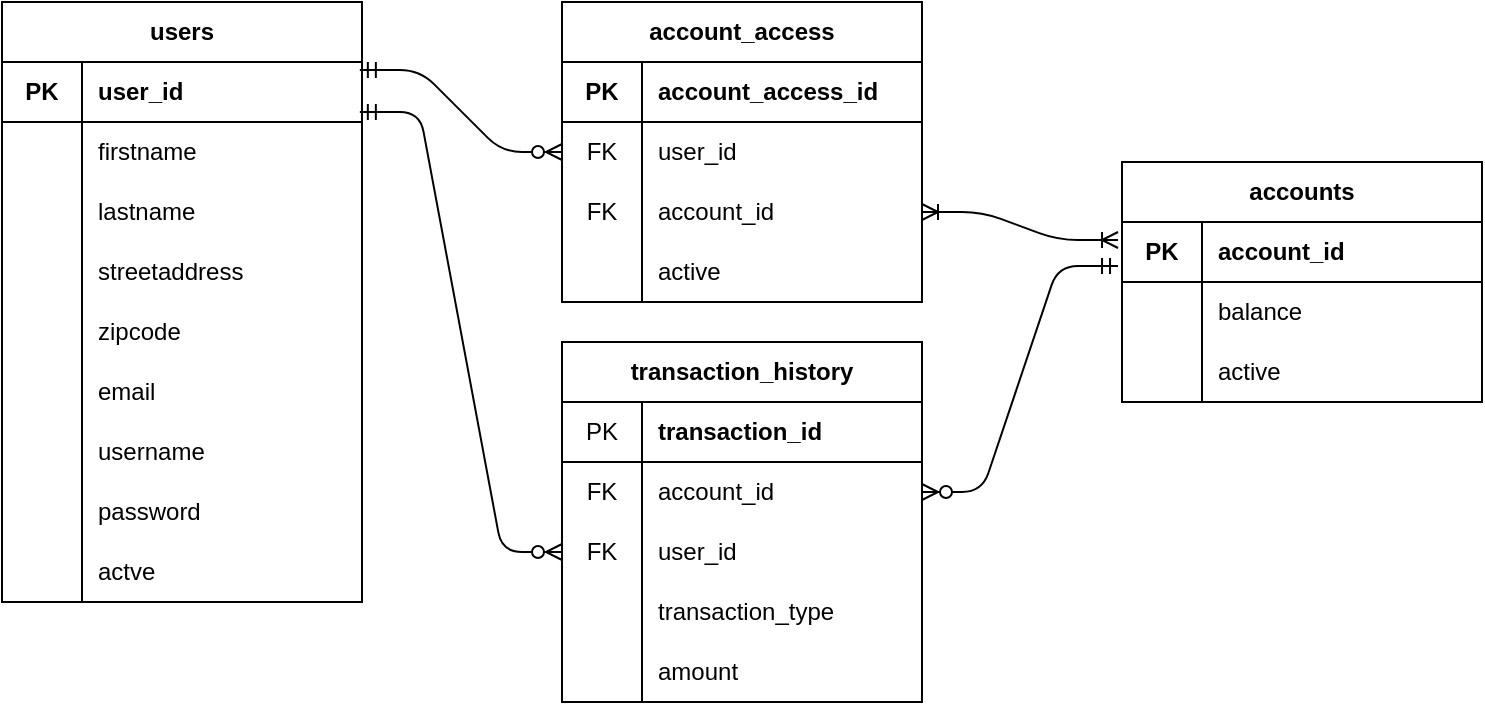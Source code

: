 <mxfile version="14.6.11" type="device"><diagram id="R2lEEEUBdFMjLlhIrx00" name="Page-1"><mxGraphModel dx="1350" dy="804" grid="1" gridSize="10" guides="1" tooltips="1" connect="1" arrows="1" fold="1" page="1" pageScale="1" pageWidth="850" pageHeight="1100" math="0" shadow="0" extFonts="Permanent Marker^https://fonts.googleapis.com/css?family=Permanent+Marker"><root><mxCell id="0"/><mxCell id="1" parent="0"/><mxCell id="9d5uCt87RoSM6-vjk2kU-55" value="users" style="shape=table;html=1;whiteSpace=wrap;startSize=30;container=1;collapsible=0;childLayout=tableLayout;fixedRows=1;rowLines=0;fontStyle=1;align=center;" vertex="1" parent="1"><mxGeometry x="60" y="150" width="180" height="300" as="geometry"/></mxCell><mxCell id="9d5uCt87RoSM6-vjk2kU-56" value="" style="shape=partialRectangle;html=1;whiteSpace=wrap;collapsible=0;dropTarget=0;pointerEvents=0;fillColor=none;top=0;left=0;bottom=1;right=0;points=[[0,0.5],[1,0.5]];portConstraint=eastwest;" vertex="1" parent="9d5uCt87RoSM6-vjk2kU-55"><mxGeometry y="30" width="180" height="30" as="geometry"/></mxCell><mxCell id="9d5uCt87RoSM6-vjk2kU-57" value="PK" style="shape=partialRectangle;html=1;whiteSpace=wrap;connectable=0;fillColor=none;top=0;left=0;bottom=0;right=0;overflow=hidden;fontStyle=1" vertex="1" parent="9d5uCt87RoSM6-vjk2kU-56"><mxGeometry width="40" height="30" as="geometry"/></mxCell><mxCell id="9d5uCt87RoSM6-vjk2kU-58" value="user_id" style="shape=partialRectangle;html=1;whiteSpace=wrap;connectable=0;fillColor=none;top=0;left=0;bottom=0;right=0;align=left;spacingLeft=6;overflow=hidden;fontStyle=1" vertex="1" parent="9d5uCt87RoSM6-vjk2kU-56"><mxGeometry x="40" width="140" height="30" as="geometry"/></mxCell><mxCell id="9d5uCt87RoSM6-vjk2kU-59" value="" style="shape=partialRectangle;html=1;whiteSpace=wrap;collapsible=0;dropTarget=0;pointerEvents=0;fillColor=none;top=0;left=0;bottom=0;right=0;points=[[0,0.5],[1,0.5]];portConstraint=eastwest;" vertex="1" parent="9d5uCt87RoSM6-vjk2kU-55"><mxGeometry y="60" width="180" height="30" as="geometry"/></mxCell><mxCell id="9d5uCt87RoSM6-vjk2kU-60" value="" style="shape=partialRectangle;html=1;whiteSpace=wrap;connectable=0;fillColor=none;top=0;left=0;bottom=0;right=0;overflow=hidden;" vertex="1" parent="9d5uCt87RoSM6-vjk2kU-59"><mxGeometry width="40" height="30" as="geometry"/></mxCell><mxCell id="9d5uCt87RoSM6-vjk2kU-61" value="firstname" style="shape=partialRectangle;html=1;whiteSpace=wrap;connectable=0;fillColor=none;top=0;left=0;bottom=0;right=0;align=left;spacingLeft=6;overflow=hidden;" vertex="1" parent="9d5uCt87RoSM6-vjk2kU-59"><mxGeometry x="40" width="140" height="30" as="geometry"/></mxCell><mxCell id="9d5uCt87RoSM6-vjk2kU-62" value="" style="shape=partialRectangle;html=1;whiteSpace=wrap;collapsible=0;dropTarget=0;pointerEvents=0;fillColor=none;top=0;left=0;bottom=0;right=0;points=[[0,0.5],[1,0.5]];portConstraint=eastwest;" vertex="1" parent="9d5uCt87RoSM6-vjk2kU-55"><mxGeometry y="90" width="180" height="30" as="geometry"/></mxCell><mxCell id="9d5uCt87RoSM6-vjk2kU-63" value="" style="shape=partialRectangle;html=1;whiteSpace=wrap;connectable=0;fillColor=none;top=0;left=0;bottom=0;right=0;overflow=hidden;" vertex="1" parent="9d5uCt87RoSM6-vjk2kU-62"><mxGeometry width="40" height="30" as="geometry"/></mxCell><mxCell id="9d5uCt87RoSM6-vjk2kU-64" value="lastname" style="shape=partialRectangle;html=1;whiteSpace=wrap;connectable=0;fillColor=none;top=0;left=0;bottom=0;right=0;align=left;spacingLeft=6;overflow=hidden;" vertex="1" parent="9d5uCt87RoSM6-vjk2kU-62"><mxGeometry x="40" width="140" height="30" as="geometry"/></mxCell><mxCell id="9d5uCt87RoSM6-vjk2kU-69" value="" style="shape=partialRectangle;html=1;whiteSpace=wrap;collapsible=0;dropTarget=0;pointerEvents=0;fillColor=none;top=0;left=0;bottom=0;right=0;points=[[0,0.5],[1,0.5]];portConstraint=eastwest;" vertex="1" parent="9d5uCt87RoSM6-vjk2kU-55"><mxGeometry y="120" width="180" height="30" as="geometry"/></mxCell><mxCell id="9d5uCt87RoSM6-vjk2kU-70" value="" style="shape=partialRectangle;html=1;whiteSpace=wrap;connectable=0;fillColor=none;top=0;left=0;bottom=0;right=0;overflow=hidden;" vertex="1" parent="9d5uCt87RoSM6-vjk2kU-69"><mxGeometry width="40" height="30" as="geometry"/></mxCell><mxCell id="9d5uCt87RoSM6-vjk2kU-71" value="streetaddress" style="shape=partialRectangle;html=1;whiteSpace=wrap;connectable=0;fillColor=none;top=0;left=0;bottom=0;right=0;align=left;spacingLeft=6;overflow=hidden;" vertex="1" parent="9d5uCt87RoSM6-vjk2kU-69"><mxGeometry x="40" width="140" height="30" as="geometry"/></mxCell><mxCell id="9d5uCt87RoSM6-vjk2kU-72" value="" style="shape=partialRectangle;html=1;whiteSpace=wrap;collapsible=0;dropTarget=0;pointerEvents=0;fillColor=none;top=0;left=0;bottom=0;right=0;points=[[0,0.5],[1,0.5]];portConstraint=eastwest;" vertex="1" parent="9d5uCt87RoSM6-vjk2kU-55"><mxGeometry y="150" width="180" height="30" as="geometry"/></mxCell><mxCell id="9d5uCt87RoSM6-vjk2kU-73" value="" style="shape=partialRectangle;html=1;whiteSpace=wrap;connectable=0;fillColor=none;top=0;left=0;bottom=0;right=0;overflow=hidden;" vertex="1" parent="9d5uCt87RoSM6-vjk2kU-72"><mxGeometry width="40" height="30" as="geometry"/></mxCell><mxCell id="9d5uCt87RoSM6-vjk2kU-74" value="zipcode" style="shape=partialRectangle;html=1;whiteSpace=wrap;connectable=0;fillColor=none;top=0;left=0;bottom=0;right=0;align=left;spacingLeft=6;overflow=hidden;" vertex="1" parent="9d5uCt87RoSM6-vjk2kU-72"><mxGeometry x="40" width="140" height="30" as="geometry"/></mxCell><mxCell id="9d5uCt87RoSM6-vjk2kU-75" value="" style="shape=partialRectangle;html=1;whiteSpace=wrap;collapsible=0;dropTarget=0;pointerEvents=0;fillColor=none;top=0;left=0;bottom=0;right=0;points=[[0,0.5],[1,0.5]];portConstraint=eastwest;" vertex="1" parent="9d5uCt87RoSM6-vjk2kU-55"><mxGeometry y="180" width="180" height="30" as="geometry"/></mxCell><mxCell id="9d5uCt87RoSM6-vjk2kU-76" value="" style="shape=partialRectangle;html=1;whiteSpace=wrap;connectable=0;fillColor=none;top=0;left=0;bottom=0;right=0;overflow=hidden;" vertex="1" parent="9d5uCt87RoSM6-vjk2kU-75"><mxGeometry width="40" height="30" as="geometry"/></mxCell><mxCell id="9d5uCt87RoSM6-vjk2kU-77" value="email" style="shape=partialRectangle;html=1;whiteSpace=wrap;connectable=0;fillColor=none;top=0;left=0;bottom=0;right=0;align=left;spacingLeft=6;overflow=hidden;" vertex="1" parent="9d5uCt87RoSM6-vjk2kU-75"><mxGeometry x="40" width="140" height="30" as="geometry"/></mxCell><mxCell id="9d5uCt87RoSM6-vjk2kU-78" value="" style="shape=partialRectangle;html=1;whiteSpace=wrap;collapsible=0;dropTarget=0;pointerEvents=0;fillColor=none;top=0;left=0;bottom=0;right=0;points=[[0,0.5],[1,0.5]];portConstraint=eastwest;" vertex="1" parent="9d5uCt87RoSM6-vjk2kU-55"><mxGeometry y="210" width="180" height="30" as="geometry"/></mxCell><mxCell id="9d5uCt87RoSM6-vjk2kU-79" value="" style="shape=partialRectangle;html=1;whiteSpace=wrap;connectable=0;fillColor=none;top=0;left=0;bottom=0;right=0;overflow=hidden;" vertex="1" parent="9d5uCt87RoSM6-vjk2kU-78"><mxGeometry width="40" height="30" as="geometry"/></mxCell><mxCell id="9d5uCt87RoSM6-vjk2kU-80" value="username" style="shape=partialRectangle;html=1;whiteSpace=wrap;connectable=0;fillColor=none;top=0;left=0;bottom=0;right=0;align=left;spacingLeft=6;overflow=hidden;" vertex="1" parent="9d5uCt87RoSM6-vjk2kU-78"><mxGeometry x="40" width="140" height="30" as="geometry"/></mxCell><mxCell id="9d5uCt87RoSM6-vjk2kU-81" value="" style="shape=partialRectangle;html=1;whiteSpace=wrap;collapsible=0;dropTarget=0;pointerEvents=0;fillColor=none;top=0;left=0;bottom=0;right=0;points=[[0,0.5],[1,0.5]];portConstraint=eastwest;" vertex="1" parent="9d5uCt87RoSM6-vjk2kU-55"><mxGeometry y="240" width="180" height="30" as="geometry"/></mxCell><mxCell id="9d5uCt87RoSM6-vjk2kU-82" value="" style="shape=partialRectangle;html=1;whiteSpace=wrap;connectable=0;fillColor=none;top=0;left=0;bottom=0;right=0;overflow=hidden;" vertex="1" parent="9d5uCt87RoSM6-vjk2kU-81"><mxGeometry width="40" height="30" as="geometry"/></mxCell><mxCell id="9d5uCt87RoSM6-vjk2kU-83" value="password" style="shape=partialRectangle;html=1;whiteSpace=wrap;connectable=0;fillColor=none;top=0;left=0;bottom=0;right=0;align=left;spacingLeft=6;overflow=hidden;" vertex="1" parent="9d5uCt87RoSM6-vjk2kU-81"><mxGeometry x="40" width="140" height="30" as="geometry"/></mxCell><mxCell id="9d5uCt87RoSM6-vjk2kU-84" value="" style="shape=partialRectangle;html=1;whiteSpace=wrap;collapsible=0;dropTarget=0;pointerEvents=0;fillColor=none;top=0;left=0;bottom=0;right=0;points=[[0,0.5],[1,0.5]];portConstraint=eastwest;" vertex="1" parent="9d5uCt87RoSM6-vjk2kU-55"><mxGeometry y="270" width="180" height="30" as="geometry"/></mxCell><mxCell id="9d5uCt87RoSM6-vjk2kU-85" value="" style="shape=partialRectangle;html=1;whiteSpace=wrap;connectable=0;fillColor=none;top=0;left=0;bottom=0;right=0;overflow=hidden;" vertex="1" parent="9d5uCt87RoSM6-vjk2kU-84"><mxGeometry width="40" height="30" as="geometry"/></mxCell><mxCell id="9d5uCt87RoSM6-vjk2kU-86" value="actve" style="shape=partialRectangle;html=1;whiteSpace=wrap;connectable=0;fillColor=none;top=0;left=0;bottom=0;right=0;align=left;spacingLeft=6;overflow=hidden;" vertex="1" parent="9d5uCt87RoSM6-vjk2kU-84"><mxGeometry x="40" width="140" height="30" as="geometry"/></mxCell><mxCell id="9d5uCt87RoSM6-vjk2kU-87" value="account_access" style="shape=table;html=1;whiteSpace=wrap;startSize=30;container=1;collapsible=0;childLayout=tableLayout;fixedRows=1;rowLines=0;fontStyle=1;align=center;" vertex="1" parent="1"><mxGeometry x="340" y="150" width="180" height="150" as="geometry"/></mxCell><mxCell id="9d5uCt87RoSM6-vjk2kU-88" value="" style="shape=partialRectangle;html=1;whiteSpace=wrap;collapsible=0;dropTarget=0;pointerEvents=0;fillColor=none;top=0;left=0;bottom=1;right=0;points=[[0,0.5],[1,0.5]];portConstraint=eastwest;" vertex="1" parent="9d5uCt87RoSM6-vjk2kU-87"><mxGeometry y="30" width="180" height="30" as="geometry"/></mxCell><mxCell id="9d5uCt87RoSM6-vjk2kU-89" value="PK" style="shape=partialRectangle;html=1;whiteSpace=wrap;connectable=0;fillColor=none;top=0;left=0;bottom=0;right=0;overflow=hidden;fontStyle=1" vertex="1" parent="9d5uCt87RoSM6-vjk2kU-88"><mxGeometry width="40" height="30" as="geometry"/></mxCell><mxCell id="9d5uCt87RoSM6-vjk2kU-90" value="account_access_id" style="shape=partialRectangle;html=1;whiteSpace=wrap;connectable=0;fillColor=none;top=0;left=0;bottom=0;right=0;align=left;spacingLeft=6;overflow=hidden;fontStyle=1" vertex="1" parent="9d5uCt87RoSM6-vjk2kU-88"><mxGeometry x="40" width="140" height="30" as="geometry"/></mxCell><mxCell id="9d5uCt87RoSM6-vjk2kU-91" value="" style="shape=partialRectangle;html=1;whiteSpace=wrap;collapsible=0;dropTarget=0;pointerEvents=0;fillColor=none;top=0;left=0;bottom=0;right=0;points=[[0,0.5],[1,0.5]];portConstraint=eastwest;" vertex="1" parent="9d5uCt87RoSM6-vjk2kU-87"><mxGeometry y="60" width="180" height="30" as="geometry"/></mxCell><mxCell id="9d5uCt87RoSM6-vjk2kU-92" value="FK" style="shape=partialRectangle;html=1;whiteSpace=wrap;connectable=0;fillColor=none;top=0;left=0;bottom=0;right=0;overflow=hidden;" vertex="1" parent="9d5uCt87RoSM6-vjk2kU-91"><mxGeometry width="40" height="30" as="geometry"/></mxCell><mxCell id="9d5uCt87RoSM6-vjk2kU-93" value="user_id" style="shape=partialRectangle;html=1;whiteSpace=wrap;connectable=0;fillColor=none;top=0;left=0;bottom=0;right=0;align=left;spacingLeft=6;overflow=hidden;" vertex="1" parent="9d5uCt87RoSM6-vjk2kU-91"><mxGeometry x="40" width="140" height="30" as="geometry"/></mxCell><mxCell id="9d5uCt87RoSM6-vjk2kU-94" value="" style="shape=partialRectangle;html=1;whiteSpace=wrap;collapsible=0;dropTarget=0;pointerEvents=0;fillColor=none;top=0;left=0;bottom=0;right=0;points=[[0,0.5],[1,0.5]];portConstraint=eastwest;" vertex="1" parent="9d5uCt87RoSM6-vjk2kU-87"><mxGeometry y="90" width="180" height="30" as="geometry"/></mxCell><mxCell id="9d5uCt87RoSM6-vjk2kU-95" value="FK" style="shape=partialRectangle;html=1;whiteSpace=wrap;connectable=0;fillColor=none;top=0;left=0;bottom=0;right=0;overflow=hidden;" vertex="1" parent="9d5uCt87RoSM6-vjk2kU-94"><mxGeometry width="40" height="30" as="geometry"/></mxCell><mxCell id="9d5uCt87RoSM6-vjk2kU-96" value="account_id" style="shape=partialRectangle;html=1;whiteSpace=wrap;connectable=0;fillColor=none;top=0;left=0;bottom=0;right=0;align=left;spacingLeft=6;overflow=hidden;" vertex="1" parent="9d5uCt87RoSM6-vjk2kU-94"><mxGeometry x="40" width="140" height="30" as="geometry"/></mxCell><mxCell id="9d5uCt87RoSM6-vjk2kU-97" value="" style="shape=partialRectangle;html=1;whiteSpace=wrap;collapsible=0;dropTarget=0;pointerEvents=0;fillColor=none;top=0;left=0;bottom=0;right=0;points=[[0,0.5],[1,0.5]];portConstraint=eastwest;" vertex="1" parent="9d5uCt87RoSM6-vjk2kU-87"><mxGeometry y="120" width="180" height="30" as="geometry"/></mxCell><mxCell id="9d5uCt87RoSM6-vjk2kU-98" value="" style="shape=partialRectangle;html=1;whiteSpace=wrap;connectable=0;fillColor=none;top=0;left=0;bottom=0;right=0;overflow=hidden;" vertex="1" parent="9d5uCt87RoSM6-vjk2kU-97"><mxGeometry width="40" height="30" as="geometry"/></mxCell><mxCell id="9d5uCt87RoSM6-vjk2kU-99" value="active" style="shape=partialRectangle;html=1;whiteSpace=wrap;connectable=0;fillColor=none;top=0;left=0;bottom=0;right=0;align=left;spacingLeft=6;overflow=hidden;" vertex="1" parent="9d5uCt87RoSM6-vjk2kU-97"><mxGeometry x="40" width="140" height="30" as="geometry"/></mxCell><mxCell id="9d5uCt87RoSM6-vjk2kU-100" value="transaction_history" style="shape=table;html=1;whiteSpace=wrap;startSize=30;container=1;collapsible=0;childLayout=tableLayout;fixedRows=1;rowLines=0;fontStyle=1;align=center;" vertex="1" parent="1"><mxGeometry x="340" y="320" width="180" height="180" as="geometry"/></mxCell><mxCell id="9d5uCt87RoSM6-vjk2kU-101" value="" style="shape=partialRectangle;html=1;whiteSpace=wrap;collapsible=0;dropTarget=0;pointerEvents=0;fillColor=none;top=0;left=0;bottom=1;right=0;points=[[0,0.5],[1,0.5]];portConstraint=eastwest;" vertex="1" parent="9d5uCt87RoSM6-vjk2kU-100"><mxGeometry y="30" width="180" height="30" as="geometry"/></mxCell><mxCell id="9d5uCt87RoSM6-vjk2kU-102" value="PK" style="shape=partialRectangle;html=1;whiteSpace=wrap;connectable=0;fillColor=none;top=0;left=0;bottom=0;right=0;overflow=hidden;" vertex="1" parent="9d5uCt87RoSM6-vjk2kU-101"><mxGeometry width="40" height="30" as="geometry"/></mxCell><mxCell id="9d5uCt87RoSM6-vjk2kU-103" value="transaction_id" style="shape=partialRectangle;html=1;whiteSpace=wrap;connectable=0;fillColor=none;top=0;left=0;bottom=0;right=0;align=left;spacingLeft=6;overflow=hidden;fontStyle=1" vertex="1" parent="9d5uCt87RoSM6-vjk2kU-101"><mxGeometry x="40" width="140" height="30" as="geometry"/></mxCell><mxCell id="9d5uCt87RoSM6-vjk2kU-104" value="" style="shape=partialRectangle;html=1;whiteSpace=wrap;collapsible=0;dropTarget=0;pointerEvents=0;fillColor=none;top=0;left=0;bottom=0;right=0;points=[[0,0.5],[1,0.5]];portConstraint=eastwest;" vertex="1" parent="9d5uCt87RoSM6-vjk2kU-100"><mxGeometry y="60" width="180" height="30" as="geometry"/></mxCell><mxCell id="9d5uCt87RoSM6-vjk2kU-105" value="FK" style="shape=partialRectangle;html=1;whiteSpace=wrap;connectable=0;fillColor=none;top=0;left=0;bottom=0;right=0;overflow=hidden;" vertex="1" parent="9d5uCt87RoSM6-vjk2kU-104"><mxGeometry width="40" height="30" as="geometry"/></mxCell><mxCell id="9d5uCt87RoSM6-vjk2kU-106" value="account_id" style="shape=partialRectangle;html=1;whiteSpace=wrap;connectable=0;fillColor=none;top=0;left=0;bottom=0;right=0;align=left;spacingLeft=6;overflow=hidden;" vertex="1" parent="9d5uCt87RoSM6-vjk2kU-104"><mxGeometry x="40" width="140" height="30" as="geometry"/></mxCell><mxCell id="9d5uCt87RoSM6-vjk2kU-107" value="" style="shape=partialRectangle;html=1;whiteSpace=wrap;collapsible=0;dropTarget=0;pointerEvents=0;fillColor=none;top=0;left=0;bottom=0;right=0;points=[[0,0.5],[1,0.5]];portConstraint=eastwest;" vertex="1" parent="9d5uCt87RoSM6-vjk2kU-100"><mxGeometry y="90" width="180" height="30" as="geometry"/></mxCell><mxCell id="9d5uCt87RoSM6-vjk2kU-108" value="FK" style="shape=partialRectangle;html=1;whiteSpace=wrap;connectable=0;fillColor=none;top=0;left=0;bottom=0;right=0;overflow=hidden;" vertex="1" parent="9d5uCt87RoSM6-vjk2kU-107"><mxGeometry width="40" height="30" as="geometry"/></mxCell><mxCell id="9d5uCt87RoSM6-vjk2kU-109" value="user_id" style="shape=partialRectangle;html=1;whiteSpace=wrap;connectable=0;fillColor=none;top=0;left=0;bottom=0;right=0;align=left;spacingLeft=6;overflow=hidden;" vertex="1" parent="9d5uCt87RoSM6-vjk2kU-107"><mxGeometry x="40" width="140" height="30" as="geometry"/></mxCell><mxCell id="9d5uCt87RoSM6-vjk2kU-110" value="" style="shape=partialRectangle;html=1;whiteSpace=wrap;collapsible=0;dropTarget=0;pointerEvents=0;fillColor=none;top=0;left=0;bottom=0;right=0;points=[[0,0.5],[1,0.5]];portConstraint=eastwest;" vertex="1" parent="9d5uCt87RoSM6-vjk2kU-100"><mxGeometry y="120" width="180" height="30" as="geometry"/></mxCell><mxCell id="9d5uCt87RoSM6-vjk2kU-111" value="" style="shape=partialRectangle;html=1;whiteSpace=wrap;connectable=0;fillColor=none;top=0;left=0;bottom=0;right=0;overflow=hidden;" vertex="1" parent="9d5uCt87RoSM6-vjk2kU-110"><mxGeometry width="40" height="30" as="geometry"/></mxCell><mxCell id="9d5uCt87RoSM6-vjk2kU-112" value="transaction_type" style="shape=partialRectangle;html=1;whiteSpace=wrap;connectable=0;fillColor=none;top=0;left=0;bottom=0;right=0;align=left;spacingLeft=6;overflow=hidden;" vertex="1" parent="9d5uCt87RoSM6-vjk2kU-110"><mxGeometry x="40" width="140" height="30" as="geometry"/></mxCell><mxCell id="9d5uCt87RoSM6-vjk2kU-113" value="" style="shape=partialRectangle;html=1;whiteSpace=wrap;collapsible=0;dropTarget=0;pointerEvents=0;fillColor=none;top=0;left=0;bottom=0;right=0;points=[[0,0.5],[1,0.5]];portConstraint=eastwest;" vertex="1" parent="9d5uCt87RoSM6-vjk2kU-100"><mxGeometry y="150" width="180" height="30" as="geometry"/></mxCell><mxCell id="9d5uCt87RoSM6-vjk2kU-114" value="" style="shape=partialRectangle;html=1;whiteSpace=wrap;connectable=0;fillColor=none;top=0;left=0;bottom=0;right=0;overflow=hidden;" vertex="1" parent="9d5uCt87RoSM6-vjk2kU-113"><mxGeometry width="40" height="30" as="geometry"/></mxCell><mxCell id="9d5uCt87RoSM6-vjk2kU-115" value="amount" style="shape=partialRectangle;html=1;whiteSpace=wrap;connectable=0;fillColor=none;top=0;left=0;bottom=0;right=0;align=left;spacingLeft=6;overflow=hidden;" vertex="1" parent="9d5uCt87RoSM6-vjk2kU-113"><mxGeometry x="40" width="140" height="30" as="geometry"/></mxCell><mxCell id="9d5uCt87RoSM6-vjk2kU-116" value="accounts" style="shape=table;html=1;whiteSpace=wrap;startSize=30;container=1;collapsible=0;childLayout=tableLayout;fixedRows=1;rowLines=0;fontStyle=1;align=center;" vertex="1" parent="1"><mxGeometry x="620" y="230" width="180" height="120" as="geometry"/></mxCell><mxCell id="9d5uCt87RoSM6-vjk2kU-117" value="" style="shape=partialRectangle;html=1;whiteSpace=wrap;collapsible=0;dropTarget=0;pointerEvents=0;fillColor=none;top=0;left=0;bottom=1;right=0;points=[[0,0.5],[1,0.5]];portConstraint=eastwest;" vertex="1" parent="9d5uCt87RoSM6-vjk2kU-116"><mxGeometry y="30" width="180" height="30" as="geometry"/></mxCell><mxCell id="9d5uCt87RoSM6-vjk2kU-118" value="PK" style="shape=partialRectangle;html=1;whiteSpace=wrap;connectable=0;fillColor=none;top=0;left=0;bottom=0;right=0;overflow=hidden;fontStyle=1" vertex="1" parent="9d5uCt87RoSM6-vjk2kU-117"><mxGeometry width="40" height="30" as="geometry"/></mxCell><mxCell id="9d5uCt87RoSM6-vjk2kU-119" value="account_id" style="shape=partialRectangle;html=1;whiteSpace=wrap;connectable=0;fillColor=none;top=0;left=0;bottom=0;right=0;align=left;spacingLeft=6;overflow=hidden;fontStyle=1" vertex="1" parent="9d5uCt87RoSM6-vjk2kU-117"><mxGeometry x="40" width="140" height="30" as="geometry"/></mxCell><mxCell id="9d5uCt87RoSM6-vjk2kU-120" value="" style="shape=partialRectangle;html=1;whiteSpace=wrap;collapsible=0;dropTarget=0;pointerEvents=0;fillColor=none;top=0;left=0;bottom=0;right=0;points=[[0,0.5],[1,0.5]];portConstraint=eastwest;" vertex="1" parent="9d5uCt87RoSM6-vjk2kU-116"><mxGeometry y="60" width="180" height="30" as="geometry"/></mxCell><mxCell id="9d5uCt87RoSM6-vjk2kU-121" value="" style="shape=partialRectangle;html=1;whiteSpace=wrap;connectable=0;fillColor=none;top=0;left=0;bottom=0;right=0;overflow=hidden;" vertex="1" parent="9d5uCt87RoSM6-vjk2kU-120"><mxGeometry width="40" height="30" as="geometry"/></mxCell><mxCell id="9d5uCt87RoSM6-vjk2kU-122" value="balance" style="shape=partialRectangle;html=1;whiteSpace=wrap;connectable=0;fillColor=none;top=0;left=0;bottom=0;right=0;align=left;spacingLeft=6;overflow=hidden;" vertex="1" parent="9d5uCt87RoSM6-vjk2kU-120"><mxGeometry x="40" width="140" height="30" as="geometry"/></mxCell><mxCell id="9d5uCt87RoSM6-vjk2kU-123" value="" style="shape=partialRectangle;html=1;whiteSpace=wrap;collapsible=0;dropTarget=0;pointerEvents=0;fillColor=none;top=0;left=0;bottom=0;right=0;points=[[0,0.5],[1,0.5]];portConstraint=eastwest;" vertex="1" parent="9d5uCt87RoSM6-vjk2kU-116"><mxGeometry y="90" width="180" height="30" as="geometry"/></mxCell><mxCell id="9d5uCt87RoSM6-vjk2kU-124" value="" style="shape=partialRectangle;html=1;whiteSpace=wrap;connectable=0;fillColor=none;top=0;left=0;bottom=0;right=0;overflow=hidden;" vertex="1" parent="9d5uCt87RoSM6-vjk2kU-123"><mxGeometry width="40" height="30" as="geometry"/></mxCell><mxCell id="9d5uCt87RoSM6-vjk2kU-125" value="active" style="shape=partialRectangle;html=1;whiteSpace=wrap;connectable=0;fillColor=none;top=0;left=0;bottom=0;right=0;align=left;spacingLeft=6;overflow=hidden;" vertex="1" parent="9d5uCt87RoSM6-vjk2kU-123"><mxGeometry x="40" width="140" height="30" as="geometry"/></mxCell><mxCell id="9d5uCt87RoSM6-vjk2kU-127" value="" style="edgeStyle=entityRelationEdgeStyle;fontSize=12;html=1;endArrow=ERzeroToMany;startArrow=ERmandOne;entryX=0;entryY=0.5;entryDx=0;entryDy=0;exitX=0.994;exitY=0.133;exitDx=0;exitDy=0;exitPerimeter=0;" edge="1" parent="1" source="9d5uCt87RoSM6-vjk2kU-56" target="9d5uCt87RoSM6-vjk2kU-91"><mxGeometry width="100" height="100" relative="1" as="geometry"><mxPoint x="200" y="580" as="sourcePoint"/><mxPoint x="300" y="480" as="targetPoint"/></mxGeometry></mxCell><mxCell id="9d5uCt87RoSM6-vjk2kU-128" value="" style="edgeStyle=entityRelationEdgeStyle;fontSize=12;html=1;endArrow=ERzeroToMany;startArrow=ERmandOne;entryX=0;entryY=0.5;entryDx=0;entryDy=0;exitX=0.994;exitY=0.833;exitDx=0;exitDy=0;exitPerimeter=0;" edge="1" parent="1" source="9d5uCt87RoSM6-vjk2kU-56" target="9d5uCt87RoSM6-vjk2kU-107"><mxGeometry width="100" height="100" relative="1" as="geometry"><mxPoint x="240" y="195" as="sourcePoint"/><mxPoint x="250" y="500" as="targetPoint"/></mxGeometry></mxCell><mxCell id="9d5uCt87RoSM6-vjk2kU-132" value="" style="edgeStyle=entityRelationEdgeStyle;fontSize=12;html=1;endArrow=ERzeroToMany;startArrow=ERmandOne;entryX=1;entryY=0.5;entryDx=0;entryDy=0;exitX=-0.011;exitY=0.733;exitDx=0;exitDy=0;exitPerimeter=0;" edge="1" parent="1" source="9d5uCt87RoSM6-vjk2kU-117" target="9d5uCt87RoSM6-vjk2kU-104"><mxGeometry width="100" height="100" relative="1" as="geometry"><mxPoint x="540" y="730" as="sourcePoint"/><mxPoint x="570" y="520" as="targetPoint"/></mxGeometry></mxCell><mxCell id="9d5uCt87RoSM6-vjk2kU-137" value="" style="edgeStyle=entityRelationEdgeStyle;fontSize=12;html=1;endArrow=ERoneToMany;startArrow=ERoneToMany;exitX=1;exitY=0.5;exitDx=0;exitDy=0;entryX=-0.011;entryY=0.3;entryDx=0;entryDy=0;entryPerimeter=0;" edge="1" parent="1" source="9d5uCt87RoSM6-vjk2kU-94" target="9d5uCt87RoSM6-vjk2kU-117"><mxGeometry width="100" height="100" relative="1" as="geometry"><mxPoint x="340" y="550" as="sourcePoint"/><mxPoint x="440" y="450" as="targetPoint"/></mxGeometry></mxCell></root></mxGraphModel></diagram></mxfile>